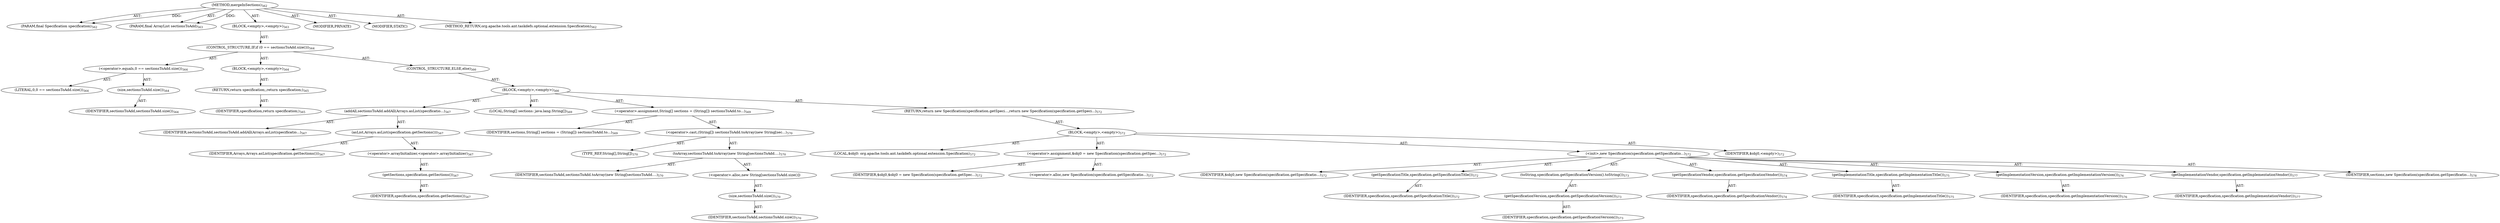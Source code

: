 digraph "mergeInSections" {  
"111669149712" [label = <(METHOD,mergeInSections)<SUB>562</SUB>> ]
"115964117026" [label = <(PARAM,final Specification specification)<SUB>562</SUB>> ]
"115964117027" [label = <(PARAM,final ArrayList sectionsToAdd)<SUB>563</SUB>> ]
"25769803820" [label = <(BLOCK,&lt;empty&gt;,&lt;empty&gt;)<SUB>563</SUB>> ]
"47244640282" [label = <(CONTROL_STRUCTURE,IF,if (0 == sectionsToAdd.size()))<SUB>564</SUB>> ]
"30064771296" [label = <(&lt;operator&gt;.equals,0 == sectionsToAdd.size())<SUB>564</SUB>> ]
"90194313252" [label = <(LITERAL,0,0 == sectionsToAdd.size())<SUB>564</SUB>> ]
"30064771297" [label = <(size,sectionsToAdd.size())<SUB>564</SUB>> ]
"68719476932" [label = <(IDENTIFIER,sectionsToAdd,sectionsToAdd.size())<SUB>564</SUB>> ]
"25769803821" [label = <(BLOCK,&lt;empty&gt;,&lt;empty&gt;)<SUB>564</SUB>> ]
"146028888084" [label = <(RETURN,return specification;,return specification;)<SUB>565</SUB>> ]
"68719476933" [label = <(IDENTIFIER,specification,return specification;)<SUB>565</SUB>> ]
"47244640283" [label = <(CONTROL_STRUCTURE,ELSE,else)<SUB>566</SUB>> ]
"25769803822" [label = <(BLOCK,&lt;empty&gt;,&lt;empty&gt;)<SUB>566</SUB>> ]
"30064771298" [label = <(addAll,sectionsToAdd.addAll(Arrays.asList(specificatio...)<SUB>567</SUB>> ]
"68719476934" [label = <(IDENTIFIER,sectionsToAdd,sectionsToAdd.addAll(Arrays.asList(specificatio...)<SUB>567</SUB>> ]
"30064771299" [label = <(asList,Arrays.asList(specification.getSections()))<SUB>567</SUB>> ]
"68719476935" [label = <(IDENTIFIER,Arrays,Arrays.asList(specification.getSections()))<SUB>567</SUB>> ]
"30064771300" [label = <(&lt;operator&gt;.arrayInitializer,&lt;operator&gt;.arrayInitializer)<SUB>567</SUB>> ]
"30064771301" [label = <(getSections,specification.getSections())<SUB>567</SUB>> ]
"68719476936" [label = <(IDENTIFIER,specification,specification.getSections())<SUB>567</SUB>> ]
"94489280537" [label = <(LOCAL,String[] sections: java.lang.String[])<SUB>569</SUB>> ]
"30064771302" [label = <(&lt;operator&gt;.assignment,String[] sections = (String[]) sectionsToAdd.to...)<SUB>569</SUB>> ]
"68719476937" [label = <(IDENTIFIER,sections,String[] sections = (String[]) sectionsToAdd.to...)<SUB>569</SUB>> ]
"30064771303" [label = <(&lt;operator&gt;.cast,(String[]) sectionsToAdd.toArray(new String[sec...)<SUB>570</SUB>> ]
"180388626449" [label = <(TYPE_REF,String[],String[])<SUB>570</SUB>> ]
"30064771304" [label = <(toArray,sectionsToAdd.toArray(new String[sectionsToAdd....)<SUB>570</SUB>> ]
"68719476938" [label = <(IDENTIFIER,sectionsToAdd,sectionsToAdd.toArray(new String[sectionsToAdd....)<SUB>570</SUB>> ]
"30064771305" [label = <(&lt;operator&gt;.alloc,new String[sectionsToAdd.size()])> ]
"30064771306" [label = <(size,sectionsToAdd.size())<SUB>570</SUB>> ]
"68719476939" [label = <(IDENTIFIER,sectionsToAdd,sectionsToAdd.size())<SUB>570</SUB>> ]
"146028888085" [label = <(RETURN,return new Specification(specification.getSpeci...,return new Specification(specification.getSpeci...)<SUB>572</SUB>> ]
"25769803823" [label = <(BLOCK,&lt;empty&gt;,&lt;empty&gt;)<SUB>572</SUB>> ]
"94489280538" [label = <(LOCAL,$obj0: org.apache.tools.ant.taskdefs.optional.extension.Specification)<SUB>572</SUB>> ]
"30064771307" [label = <(&lt;operator&gt;.assignment,$obj0 = new Specification(specification.getSpec...)<SUB>572</SUB>> ]
"68719476940" [label = <(IDENTIFIER,$obj0,$obj0 = new Specification(specification.getSpec...)<SUB>572</SUB>> ]
"30064771308" [label = <(&lt;operator&gt;.alloc,new Specification(specification.getSpecificatio...)<SUB>572</SUB>> ]
"30064771309" [label = <(&lt;init&gt;,new Specification(specification.getSpecificatio...)<SUB>572</SUB>> ]
"68719476941" [label = <(IDENTIFIER,$obj0,new Specification(specification.getSpecificatio...)<SUB>572</SUB>> ]
"30064771310" [label = <(getSpecificationTitle,specification.getSpecificationTitle())<SUB>572</SUB>> ]
"68719476942" [label = <(IDENTIFIER,specification,specification.getSpecificationTitle())<SUB>572</SUB>> ]
"30064771311" [label = <(toString,specification.getSpecificationVersion().toString())<SUB>573</SUB>> ]
"30064771312" [label = <(getSpecificationVersion,specification.getSpecificationVersion())<SUB>573</SUB>> ]
"68719476943" [label = <(IDENTIFIER,specification,specification.getSpecificationVersion())<SUB>573</SUB>> ]
"30064771313" [label = <(getSpecificationVendor,specification.getSpecificationVendor())<SUB>574</SUB>> ]
"68719476944" [label = <(IDENTIFIER,specification,specification.getSpecificationVendor())<SUB>574</SUB>> ]
"30064771314" [label = <(getImplementationTitle,specification.getImplementationTitle())<SUB>575</SUB>> ]
"68719476945" [label = <(IDENTIFIER,specification,specification.getImplementationTitle())<SUB>575</SUB>> ]
"30064771315" [label = <(getImplementationVersion,specification.getImplementationVersion())<SUB>576</SUB>> ]
"68719476946" [label = <(IDENTIFIER,specification,specification.getImplementationVersion())<SUB>576</SUB>> ]
"30064771316" [label = <(getImplementationVendor,specification.getImplementationVendor())<SUB>577</SUB>> ]
"68719476947" [label = <(IDENTIFIER,specification,specification.getImplementationVendor())<SUB>577</SUB>> ]
"68719476948" [label = <(IDENTIFIER,sections,new Specification(specification.getSpecificatio...)<SUB>578</SUB>> ]
"68719476949" [label = <(IDENTIFIER,$obj0,&lt;empty&gt;)<SUB>572</SUB>> ]
"133143986237" [label = <(MODIFIER,PRIVATE)> ]
"133143986238" [label = <(MODIFIER,STATIC)> ]
"128849018896" [label = <(METHOD_RETURN,org.apache.tools.ant.taskdefs.optional.extension.Specification)<SUB>562</SUB>> ]
  "111669149712" -> "115964117026"  [ label = "AST: "] 
  "111669149712" -> "115964117027"  [ label = "AST: "] 
  "111669149712" -> "25769803820"  [ label = "AST: "] 
  "111669149712" -> "133143986237"  [ label = "AST: "] 
  "111669149712" -> "133143986238"  [ label = "AST: "] 
  "111669149712" -> "128849018896"  [ label = "AST: "] 
  "25769803820" -> "47244640282"  [ label = "AST: "] 
  "47244640282" -> "30064771296"  [ label = "AST: "] 
  "47244640282" -> "25769803821"  [ label = "AST: "] 
  "47244640282" -> "47244640283"  [ label = "AST: "] 
  "30064771296" -> "90194313252"  [ label = "AST: "] 
  "30064771296" -> "30064771297"  [ label = "AST: "] 
  "30064771297" -> "68719476932"  [ label = "AST: "] 
  "25769803821" -> "146028888084"  [ label = "AST: "] 
  "146028888084" -> "68719476933"  [ label = "AST: "] 
  "47244640283" -> "25769803822"  [ label = "AST: "] 
  "25769803822" -> "30064771298"  [ label = "AST: "] 
  "25769803822" -> "94489280537"  [ label = "AST: "] 
  "25769803822" -> "30064771302"  [ label = "AST: "] 
  "25769803822" -> "146028888085"  [ label = "AST: "] 
  "30064771298" -> "68719476934"  [ label = "AST: "] 
  "30064771298" -> "30064771299"  [ label = "AST: "] 
  "30064771299" -> "68719476935"  [ label = "AST: "] 
  "30064771299" -> "30064771300"  [ label = "AST: "] 
  "30064771300" -> "30064771301"  [ label = "AST: "] 
  "30064771301" -> "68719476936"  [ label = "AST: "] 
  "30064771302" -> "68719476937"  [ label = "AST: "] 
  "30064771302" -> "30064771303"  [ label = "AST: "] 
  "30064771303" -> "180388626449"  [ label = "AST: "] 
  "30064771303" -> "30064771304"  [ label = "AST: "] 
  "30064771304" -> "68719476938"  [ label = "AST: "] 
  "30064771304" -> "30064771305"  [ label = "AST: "] 
  "30064771305" -> "30064771306"  [ label = "AST: "] 
  "30064771306" -> "68719476939"  [ label = "AST: "] 
  "146028888085" -> "25769803823"  [ label = "AST: "] 
  "25769803823" -> "94489280538"  [ label = "AST: "] 
  "25769803823" -> "30064771307"  [ label = "AST: "] 
  "25769803823" -> "30064771309"  [ label = "AST: "] 
  "25769803823" -> "68719476949"  [ label = "AST: "] 
  "30064771307" -> "68719476940"  [ label = "AST: "] 
  "30064771307" -> "30064771308"  [ label = "AST: "] 
  "30064771309" -> "68719476941"  [ label = "AST: "] 
  "30064771309" -> "30064771310"  [ label = "AST: "] 
  "30064771309" -> "30064771311"  [ label = "AST: "] 
  "30064771309" -> "30064771313"  [ label = "AST: "] 
  "30064771309" -> "30064771314"  [ label = "AST: "] 
  "30064771309" -> "30064771315"  [ label = "AST: "] 
  "30064771309" -> "30064771316"  [ label = "AST: "] 
  "30064771309" -> "68719476948"  [ label = "AST: "] 
  "30064771310" -> "68719476942"  [ label = "AST: "] 
  "30064771311" -> "30064771312"  [ label = "AST: "] 
  "30064771312" -> "68719476943"  [ label = "AST: "] 
  "30064771313" -> "68719476944"  [ label = "AST: "] 
  "30064771314" -> "68719476945"  [ label = "AST: "] 
  "30064771315" -> "68719476946"  [ label = "AST: "] 
  "30064771316" -> "68719476947"  [ label = "AST: "] 
  "111669149712" -> "115964117026"  [ label = "DDG: "] 
  "111669149712" -> "115964117027"  [ label = "DDG: "] 
}
